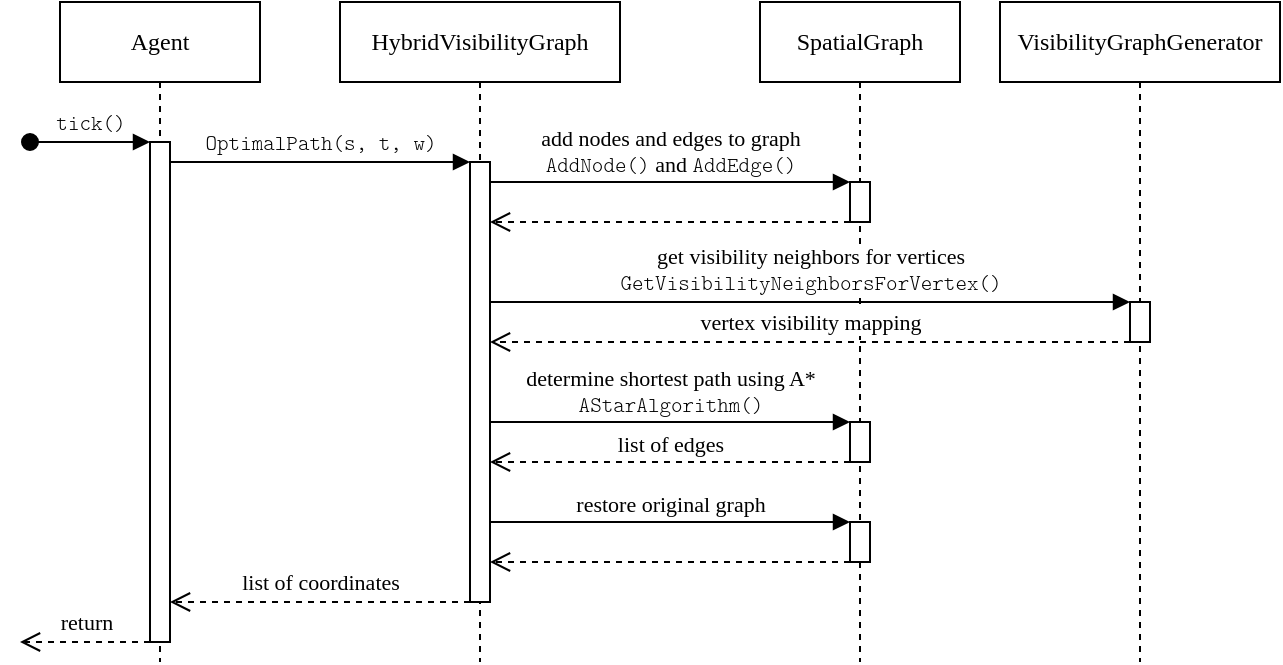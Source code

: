 <mxfile version="21.6.8" type="device">
  <diagram name="Page-1" id="2YBvvXClWsGukQMizWep">
    <mxGraphModel dx="810" dy="410" grid="1" gridSize="10" guides="1" tooltips="1" connect="1" arrows="1" fold="1" page="1" pageScale="1" pageWidth="850" pageHeight="1100" math="0" shadow="0">
      <root>
        <mxCell id="0" />
        <mxCell id="1" parent="0" />
        <mxCell id="KojrpJjP8F1jOrN7t3VQ-14" value="Agent" style="shape=umlLifeline;perimeter=lifelinePerimeter;whiteSpace=wrap;html=1;container=0;dropTarget=0;collapsible=0;recursiveResize=0;outlineConnect=0;portConstraint=eastwest;newEdgeStyle={&quot;edgeStyle&quot;:&quot;elbowEdgeStyle&quot;,&quot;elbow&quot;:&quot;vertical&quot;,&quot;curved&quot;:0,&quot;rounded&quot;:0};fontFamily=Linux Libertine;" parent="1" vertex="1">
          <mxGeometry x="50" y="50" width="100" height="330" as="geometry" />
        </mxCell>
        <mxCell id="KojrpJjP8F1jOrN7t3VQ-15" value="" style="html=1;points=[];perimeter=orthogonalPerimeter;outlineConnect=0;targetShapes=umlLifeline;portConstraint=eastwest;newEdgeStyle={&quot;edgeStyle&quot;:&quot;elbowEdgeStyle&quot;,&quot;elbow&quot;:&quot;vertical&quot;,&quot;curved&quot;:0,&quot;rounded&quot;:0};fontFamily=Linux Libertine;" parent="KojrpJjP8F1jOrN7t3VQ-14" vertex="1">
          <mxGeometry x="45" y="70" width="10" height="250" as="geometry" />
        </mxCell>
        <mxCell id="KojrpJjP8F1jOrN7t3VQ-16" value="tick()" style="html=1;verticalAlign=bottom;startArrow=oval;endArrow=block;startSize=8;edgeStyle=elbowEdgeStyle;elbow=vertical;curved=0;rounded=0;fontFamily=Latin Modern Mono Light;spacing=3;" parent="KojrpJjP8F1jOrN7t3VQ-14" target="KojrpJjP8F1jOrN7t3VQ-15" edge="1">
          <mxGeometry relative="1" as="geometry">
            <mxPoint x="-15" y="70" as="sourcePoint" />
          </mxGeometry>
        </mxCell>
        <mxCell id="KojrpJjP8F1jOrN7t3VQ-17" value="HybridVisibilityGraph" style="shape=umlLifeline;perimeter=lifelinePerimeter;whiteSpace=wrap;html=1;container=0;dropTarget=0;collapsible=0;recursiveResize=0;outlineConnect=0;portConstraint=eastwest;newEdgeStyle={&quot;edgeStyle&quot;:&quot;elbowEdgeStyle&quot;,&quot;elbow&quot;:&quot;vertical&quot;,&quot;curved&quot;:0,&quot;rounded&quot;:0};fontFamily=Linux Libertine;" parent="1" vertex="1">
          <mxGeometry x="190" y="50" width="140" height="330" as="geometry" />
        </mxCell>
        <mxCell id="KojrpJjP8F1jOrN7t3VQ-18" value="" style="html=1;points=[];perimeter=orthogonalPerimeter;outlineConnect=0;targetShapes=umlLifeline;portConstraint=eastwest;newEdgeStyle={&quot;edgeStyle&quot;:&quot;elbowEdgeStyle&quot;,&quot;elbow&quot;:&quot;vertical&quot;,&quot;curved&quot;:0,&quot;rounded&quot;:0};fontFamily=Linux Libertine;" parent="KojrpJjP8F1jOrN7t3VQ-17" vertex="1">
          <mxGeometry x="65" y="80" width="10" height="220" as="geometry" />
        </mxCell>
        <mxCell id="KojrpJjP8F1jOrN7t3VQ-19" value="&lt;div&gt;OptimalPath(s, t, w)&lt;/div&gt;" style="html=1;verticalAlign=bottom;endArrow=block;edgeStyle=elbowEdgeStyle;elbow=horizontal;curved=0;rounded=0;fontFamily=Latin Modern Mono Light;spacing=3;" parent="1" source="KojrpJjP8F1jOrN7t3VQ-15" target="KojrpJjP8F1jOrN7t3VQ-18" edge="1">
          <mxGeometry relative="1" as="geometry">
            <mxPoint x="205" y="140" as="sourcePoint" />
            <Array as="points">
              <mxPoint x="190" y="130" />
            </Array>
          </mxGeometry>
        </mxCell>
        <mxCell id="KojrpJjP8F1jOrN7t3VQ-20" value="list of coordinates" style="html=1;verticalAlign=bottom;endArrow=open;dashed=1;endSize=8;edgeStyle=elbowEdgeStyle;elbow=vertical;curved=0;rounded=0;fontFamily=Linux Libertine;spacing=3;" parent="1" source="KojrpJjP8F1jOrN7t3VQ-18" target="KojrpJjP8F1jOrN7t3VQ-15" edge="1">
          <mxGeometry relative="1" as="geometry">
            <mxPoint x="205" y="215" as="targetPoint" />
            <Array as="points">
              <mxPoint x="240" y="350" />
              <mxPoint x="230" y="340" />
              <mxPoint x="140" y="330" />
              <mxPoint x="180" y="310" />
              <mxPoint x="210" y="240" />
              <mxPoint x="130" y="280" />
              <mxPoint x="220" y="240" />
              <mxPoint x="250" y="250" />
              <mxPoint x="200" y="290" />
            </Array>
          </mxGeometry>
        </mxCell>
        <mxCell id="KojrpJjP8F1jOrN7t3VQ-21" value="&lt;div&gt;VisibilityGraphGenerator&lt;/div&gt;" style="shape=umlLifeline;perimeter=lifelinePerimeter;whiteSpace=wrap;html=1;container=1;dropTarget=0;collapsible=0;recursiveResize=0;outlineConnect=0;portConstraint=eastwest;newEdgeStyle={&quot;edgeStyle&quot;:&quot;elbowEdgeStyle&quot;,&quot;elbow&quot;:&quot;vertical&quot;,&quot;curved&quot;:0,&quot;rounded&quot;:0};fontFamily=Linux Libertine;" parent="1" vertex="1">
          <mxGeometry x="520" y="50" width="140" height="330" as="geometry" />
        </mxCell>
        <mxCell id="KojrpJjP8F1jOrN7t3VQ-22" value="" style="html=1;points=[];perimeter=orthogonalPerimeter;outlineConnect=0;targetShapes=umlLifeline;portConstraint=eastwest;newEdgeStyle={&quot;edgeStyle&quot;:&quot;elbowEdgeStyle&quot;,&quot;elbow&quot;:&quot;vertical&quot;,&quot;curved&quot;:0,&quot;rounded&quot;:0};fontFamily=Linux Libertine;" parent="KojrpJjP8F1jOrN7t3VQ-21" vertex="1">
          <mxGeometry x="65" y="150" width="10" height="20" as="geometry" />
        </mxCell>
        <mxCell id="KojrpJjP8F1jOrN7t3VQ-25" value="return" style="html=1;verticalAlign=bottom;endArrow=open;dashed=1;endSize=8;edgeStyle=elbowEdgeStyle;elbow=vertical;curved=0;rounded=0;fontFamily=Linux Libertine;spacing=3;" parent="1" source="KojrpJjP8F1jOrN7t3VQ-15" edge="1">
          <mxGeometry relative="1" as="geometry">
            <mxPoint x="30" y="370" as="targetPoint" />
            <Array as="points">
              <mxPoint x="80" y="370" />
              <mxPoint x="70" y="440" />
              <mxPoint x="90" y="380" />
              <mxPoint x="80" y="400" />
              <mxPoint x="60" y="380" />
              <mxPoint x="135" y="440" />
              <mxPoint x="165" y="450" />
              <mxPoint x="115" y="490" />
            </Array>
            <mxPoint x="95" y="470" as="sourcePoint" />
          </mxGeometry>
        </mxCell>
        <mxCell id="KojrpJjP8F1jOrN7t3VQ-31" value="SpatialGraph" style="shape=umlLifeline;perimeter=lifelinePerimeter;whiteSpace=wrap;html=1;container=1;dropTarget=0;collapsible=0;recursiveResize=0;outlineConnect=0;portConstraint=eastwest;newEdgeStyle={&quot;edgeStyle&quot;:&quot;elbowEdgeStyle&quot;,&quot;elbow&quot;:&quot;vertical&quot;,&quot;curved&quot;:0,&quot;rounded&quot;:0};fontFamily=Linux Libertine;" parent="1" vertex="1">
          <mxGeometry x="400" y="50" width="100" height="330" as="geometry" />
        </mxCell>
        <mxCell id="KojrpJjP8F1jOrN7t3VQ-32" value="" style="html=1;points=[];perimeter=orthogonalPerimeter;outlineConnect=0;targetShapes=umlLifeline;portConstraint=eastwest;newEdgeStyle={&quot;edgeStyle&quot;:&quot;elbowEdgeStyle&quot;,&quot;elbow&quot;:&quot;vertical&quot;,&quot;curved&quot;:0,&quot;rounded&quot;:0};" parent="KojrpJjP8F1jOrN7t3VQ-31" vertex="1">
          <mxGeometry x="45" y="210" width="10" height="20" as="geometry" />
        </mxCell>
        <mxCell id="KojrpJjP8F1jOrN7t3VQ-38" value="" style="html=1;points=[];perimeter=orthogonalPerimeter;outlineConnect=0;targetShapes=umlLifeline;portConstraint=eastwest;newEdgeStyle={&quot;edgeStyle&quot;:&quot;elbowEdgeStyle&quot;,&quot;elbow&quot;:&quot;vertical&quot;,&quot;curved&quot;:0,&quot;rounded&quot;:0};" parent="KojrpJjP8F1jOrN7t3VQ-31" vertex="1">
          <mxGeometry x="45" y="90" width="10" height="20" as="geometry" />
        </mxCell>
        <mxCell id="CURNNvBHeYC3kacrVr3i-1" value="" style="html=1;points=[];perimeter=orthogonalPerimeter;outlineConnect=0;targetShapes=umlLifeline;portConstraint=eastwest;newEdgeStyle={&quot;edgeStyle&quot;:&quot;elbowEdgeStyle&quot;,&quot;elbow&quot;:&quot;vertical&quot;,&quot;curved&quot;:0,&quot;rounded&quot;:0};" parent="KojrpJjP8F1jOrN7t3VQ-31" vertex="1">
          <mxGeometry x="45" y="260" width="10" height="20" as="geometry" />
        </mxCell>
        <mxCell id="KojrpJjP8F1jOrN7t3VQ-36" value="list of edges" style="html=1;verticalAlign=bottom;endArrow=open;dashed=1;endSize=8;edgeStyle=elbowEdgeStyle;elbow=vertical;curved=0;rounded=0;fontFamily=Linux Libertine;" parent="1" source="KojrpJjP8F1jOrN7t3VQ-32" target="KojrpJjP8F1jOrN7t3VQ-18" edge="1">
          <mxGeometry relative="1" as="geometry">
            <mxPoint x="470" y="240" as="sourcePoint" />
            <mxPoint x="390" y="240" as="targetPoint" />
            <Array as="points">
              <mxPoint x="420" y="280" />
              <mxPoint x="370" y="320" />
              <mxPoint x="580" y="320" />
              <mxPoint x="530" y="290" />
              <mxPoint x="580" y="270" />
              <mxPoint x="390" y="240" />
            </Array>
            <mxPoint as="offset" />
          </mxGeometry>
        </mxCell>
        <mxCell id="KojrpJjP8F1jOrN7t3VQ-37" value="&lt;div&gt;determine shortest path using A*&lt;/div&gt;&lt;div&gt;&lt;font face=&quot;Latin Modern Mono Light&quot;&gt;AStarAlgorithm()&lt;/font&gt;&lt;br&gt;&lt;/div&gt;" style="html=1;verticalAlign=bottom;endArrow=block;edgeStyle=elbowEdgeStyle;elbow=vertical;curved=0;rounded=0;fontFamily=Linux Libertine;" parent="1" source="KojrpJjP8F1jOrN7t3VQ-18" target="KojrpJjP8F1jOrN7t3VQ-32" edge="1">
          <mxGeometry width="80" relative="1" as="geometry">
            <mxPoint x="390" y="240" as="sourcePoint" />
            <mxPoint x="470" y="240" as="targetPoint" />
            <Array as="points">
              <mxPoint x="430" y="260" />
              <mxPoint x="380" y="290" />
              <mxPoint x="570" y="290" />
              <mxPoint x="600" y="270" />
              <mxPoint x="550" y="260" />
              <mxPoint x="550" y="250" />
              <mxPoint x="540" y="230" />
              <mxPoint x="470" y="240" />
            </Array>
          </mxGeometry>
        </mxCell>
        <mxCell id="KojrpJjP8F1jOrN7t3VQ-39" value="&lt;div&gt;add nodes and edges to graph&lt;/div&gt;&lt;div&gt;&lt;font face=&quot;Latin Modern Mono Light&quot;&gt;AddNode()&lt;/font&gt; and &lt;font face=&quot;Latin Modern Mono Light&quot;&gt;AddEdge()&lt;/font&gt;&lt;br&gt;&lt;/div&gt;" style="html=1;verticalAlign=bottom;endArrow=block;edgeStyle=elbowEdgeStyle;elbow=vertical;curved=0;rounded=0;fontFamily=Linux Libertine;" parent="1" source="KojrpJjP8F1jOrN7t3VQ-18" target="KojrpJjP8F1jOrN7t3VQ-38" edge="1">
          <mxGeometry width="80" relative="1" as="geometry">
            <mxPoint x="360" y="210" as="sourcePoint" />
            <mxPoint x="505" y="200" as="targetPoint" />
            <Array as="points">
              <mxPoint x="420" y="140" />
              <mxPoint x="550" y="210" />
            </Array>
          </mxGeometry>
        </mxCell>
        <mxCell id="KojrpJjP8F1jOrN7t3VQ-40" value="" style="html=1;verticalAlign=bottom;endArrow=open;dashed=1;endSize=8;edgeStyle=elbowEdgeStyle;elbow=vertical;curved=0;rounded=0;fontFamily=Linux Libertine;" parent="1" source="KojrpJjP8F1jOrN7t3VQ-38" target="KojrpJjP8F1jOrN7t3VQ-18" edge="1">
          <mxGeometry relative="1" as="geometry">
            <mxPoint x="470" y="240" as="sourcePoint" />
            <mxPoint x="390" y="240" as="targetPoint" />
            <Array as="points">
              <mxPoint x="420" y="160" />
              <mxPoint x="600" y="250" />
              <mxPoint x="540" y="240" />
              <mxPoint x="510" y="230" />
              <mxPoint x="480" y="240" />
            </Array>
          </mxGeometry>
        </mxCell>
        <mxCell id="CURNNvBHeYC3kacrVr3i-2" value="restore original graph" style="html=1;verticalAlign=bottom;endArrow=block;edgeStyle=elbowEdgeStyle;elbow=vertical;curved=0;rounded=0;fontFamily=Linux Libertine;" parent="1" source="KojrpJjP8F1jOrN7t3VQ-18" target="CURNNvBHeYC3kacrVr3i-1" edge="1">
          <mxGeometry relative="1" as="geometry">
            <mxPoint x="320" y="380" as="sourcePoint" />
            <Array as="points">
              <mxPoint x="430" y="310" />
              <mxPoint x="410" y="370" />
            </Array>
          </mxGeometry>
        </mxCell>
        <mxCell id="CURNNvBHeYC3kacrVr3i-3" value="" style="html=1;verticalAlign=bottom;endArrow=open;dashed=1;endSize=8;edgeStyle=elbowEdgeStyle;elbow=vertical;curved=0;rounded=0;" parent="1" source="CURNNvBHeYC3kacrVr3i-1" target="KojrpJjP8F1jOrN7t3VQ-18" edge="1">
          <mxGeometry relative="1" as="geometry">
            <mxPoint x="375" y="435" as="targetPoint" />
            <Array as="points">
              <mxPoint x="420" y="330" />
            </Array>
          </mxGeometry>
        </mxCell>
        <mxCell id="KojrpJjP8F1jOrN7t3VQ-24" value="vertex visibility mapping" style="html=1;verticalAlign=bottom;endArrow=open;dashed=1;endSize=8;edgeStyle=elbowEdgeStyle;elbow=vertical;curved=0;rounded=0;fontFamily=Linux Libertine;spacing=3;" parent="1" source="KojrpJjP8F1jOrN7t3VQ-22" target="KojrpJjP8F1jOrN7t3VQ-18" edge="1">
          <mxGeometry relative="1" as="geometry">
            <mxPoint x="300" y="230" as="targetPoint" />
            <Array as="points">
              <mxPoint x="540" y="220" />
              <mxPoint x="450" y="180" />
              <mxPoint x="440" y="220" />
              <mxPoint x="430" y="190" />
              <mxPoint x="430" y="210" />
              <mxPoint x="430" y="230" />
              <mxPoint x="440" y="270" />
              <mxPoint x="450" y="230" />
            </Array>
            <mxPoint x="480" y="230" as="sourcePoint" />
          </mxGeometry>
        </mxCell>
        <mxCell id="KojrpJjP8F1jOrN7t3VQ-23" value="&lt;div&gt;get visibility neighbors for vertices&lt;/div&gt;&lt;div&gt;&lt;font face=&quot;Latin Modern Mono Light&quot;&gt;GetVisibilityNeighborsForVertex()&lt;/font&gt;&lt;br&gt;&lt;/div&gt;" style="html=1;verticalAlign=bottom;endArrow=block;edgeStyle=elbowEdgeStyle;elbow=vertical;curved=0;rounded=0;fontFamily=Linux Libertine;spacing=3;labelBorderColor=none;labelBackgroundColor=#FFFFFF;" parent="1" source="KojrpJjP8F1jOrN7t3VQ-18" target="KojrpJjP8F1jOrN7t3VQ-22" edge="1">
          <mxGeometry width="80" relative="1" as="geometry">
            <mxPoint x="340" y="230" as="sourcePoint" />
            <mxPoint x="420" y="230" as="targetPoint" />
            <Array as="points">
              <mxPoint x="550" y="200" />
              <mxPoint x="440" y="150" />
              <mxPoint x="310" y="150" />
              <mxPoint x="380" y="160" />
              <mxPoint x="460" y="140" />
              <mxPoint x="430" y="170" />
              <mxPoint x="340" y="260" />
            </Array>
          </mxGeometry>
        </mxCell>
      </root>
    </mxGraphModel>
  </diagram>
</mxfile>
